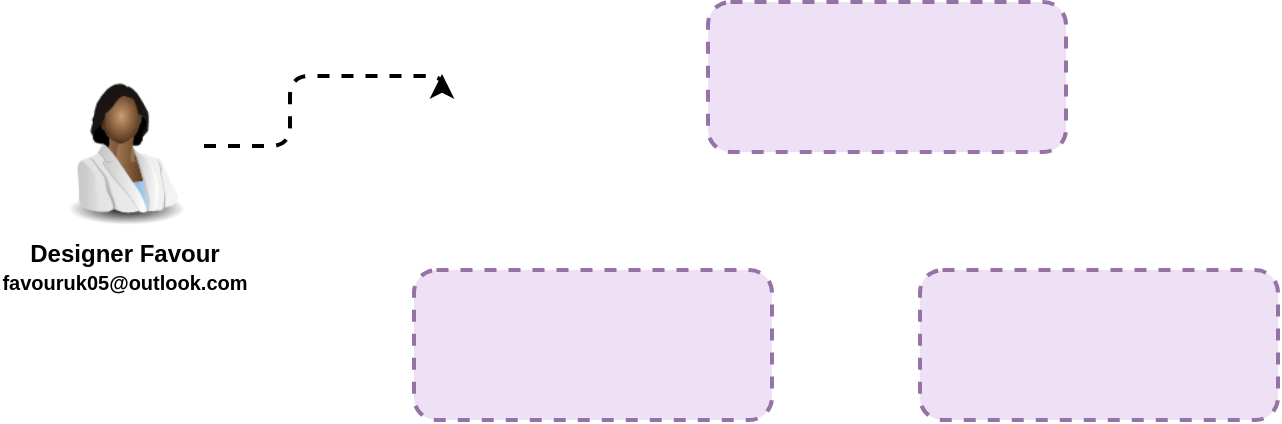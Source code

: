 <mxfile version="24.7.12">
  <diagram name="Page-1" id="pp4zsMSGm3yde0aFSFU2">
    <mxGraphModel dx="1354" dy="720" grid="0" gridSize="10" guides="1" tooltips="1" connect="1" arrows="1" fold="1" page="1" pageScale="1" pageWidth="850" pageHeight="1100" math="0" shadow="0">
      <root>
        <mxCell id="0" />
        <mxCell id="1" parent="0" />
        <mxCell id="Cyh31osEMH4GWnhgTbJj-3" value="" style="rounded=1;whiteSpace=wrap;html=1;fillColor=#eee0f5;strokeColor=#9673a6;strokeWidth=2;dashed=1;" parent="1" vertex="1">
          <mxGeometry x="425" y="67" width="179" height="75" as="geometry" />
        </mxCell>
        <mxCell id="eafz467g37_znqmk2-ls-4" style="edgeStyle=orthogonalEdgeStyle;rounded=1;orthogonalLoop=1;jettySize=auto;html=1;dashed=1;strokeWidth=2;curved=0;" edge="1" parent="1" source="eafz467g37_znqmk2-ls-1">
          <mxGeometry relative="1" as="geometry">
            <mxPoint x="292" y="103" as="targetPoint" />
            <Array as="points">
              <mxPoint x="216" y="139" />
              <mxPoint x="216" y="104" />
            </Array>
          </mxGeometry>
        </mxCell>
        <mxCell id="eafz467g37_znqmk2-ls-1" value="&lt;span&gt;Designer Favour&lt;br&gt;&lt;font style=&quot;font-size: 10px;&quot;&gt;favouruk05@outlook.com&lt;/font&gt;&lt;/span&gt;" style="image;html=1;image=img/lib/clip_art/people/Scientist_Woman_Black_128x128.png;fontStyle=1" vertex="1" parent="1">
          <mxGeometry x="93" y="99" width="80" height="80" as="geometry" />
        </mxCell>
        <mxCell id="eafz467g37_znqmk2-ls-6" value="" style="rounded=1;whiteSpace=wrap;html=1;fillColor=#eee0f5;strokeColor=#9673a6;strokeWidth=2;dashed=1;" vertex="1" parent="1">
          <mxGeometry x="531" y="201" width="179" height="75" as="geometry" />
        </mxCell>
        <mxCell id="eafz467g37_znqmk2-ls-7" value="" style="rounded=1;whiteSpace=wrap;html=1;fillColor=#eee0f5;strokeColor=#9673a6;strokeWidth=2;dashed=1;" vertex="1" parent="1">
          <mxGeometry x="278" y="201" width="179" height="75" as="geometry" />
        </mxCell>
      </root>
    </mxGraphModel>
  </diagram>
</mxfile>

